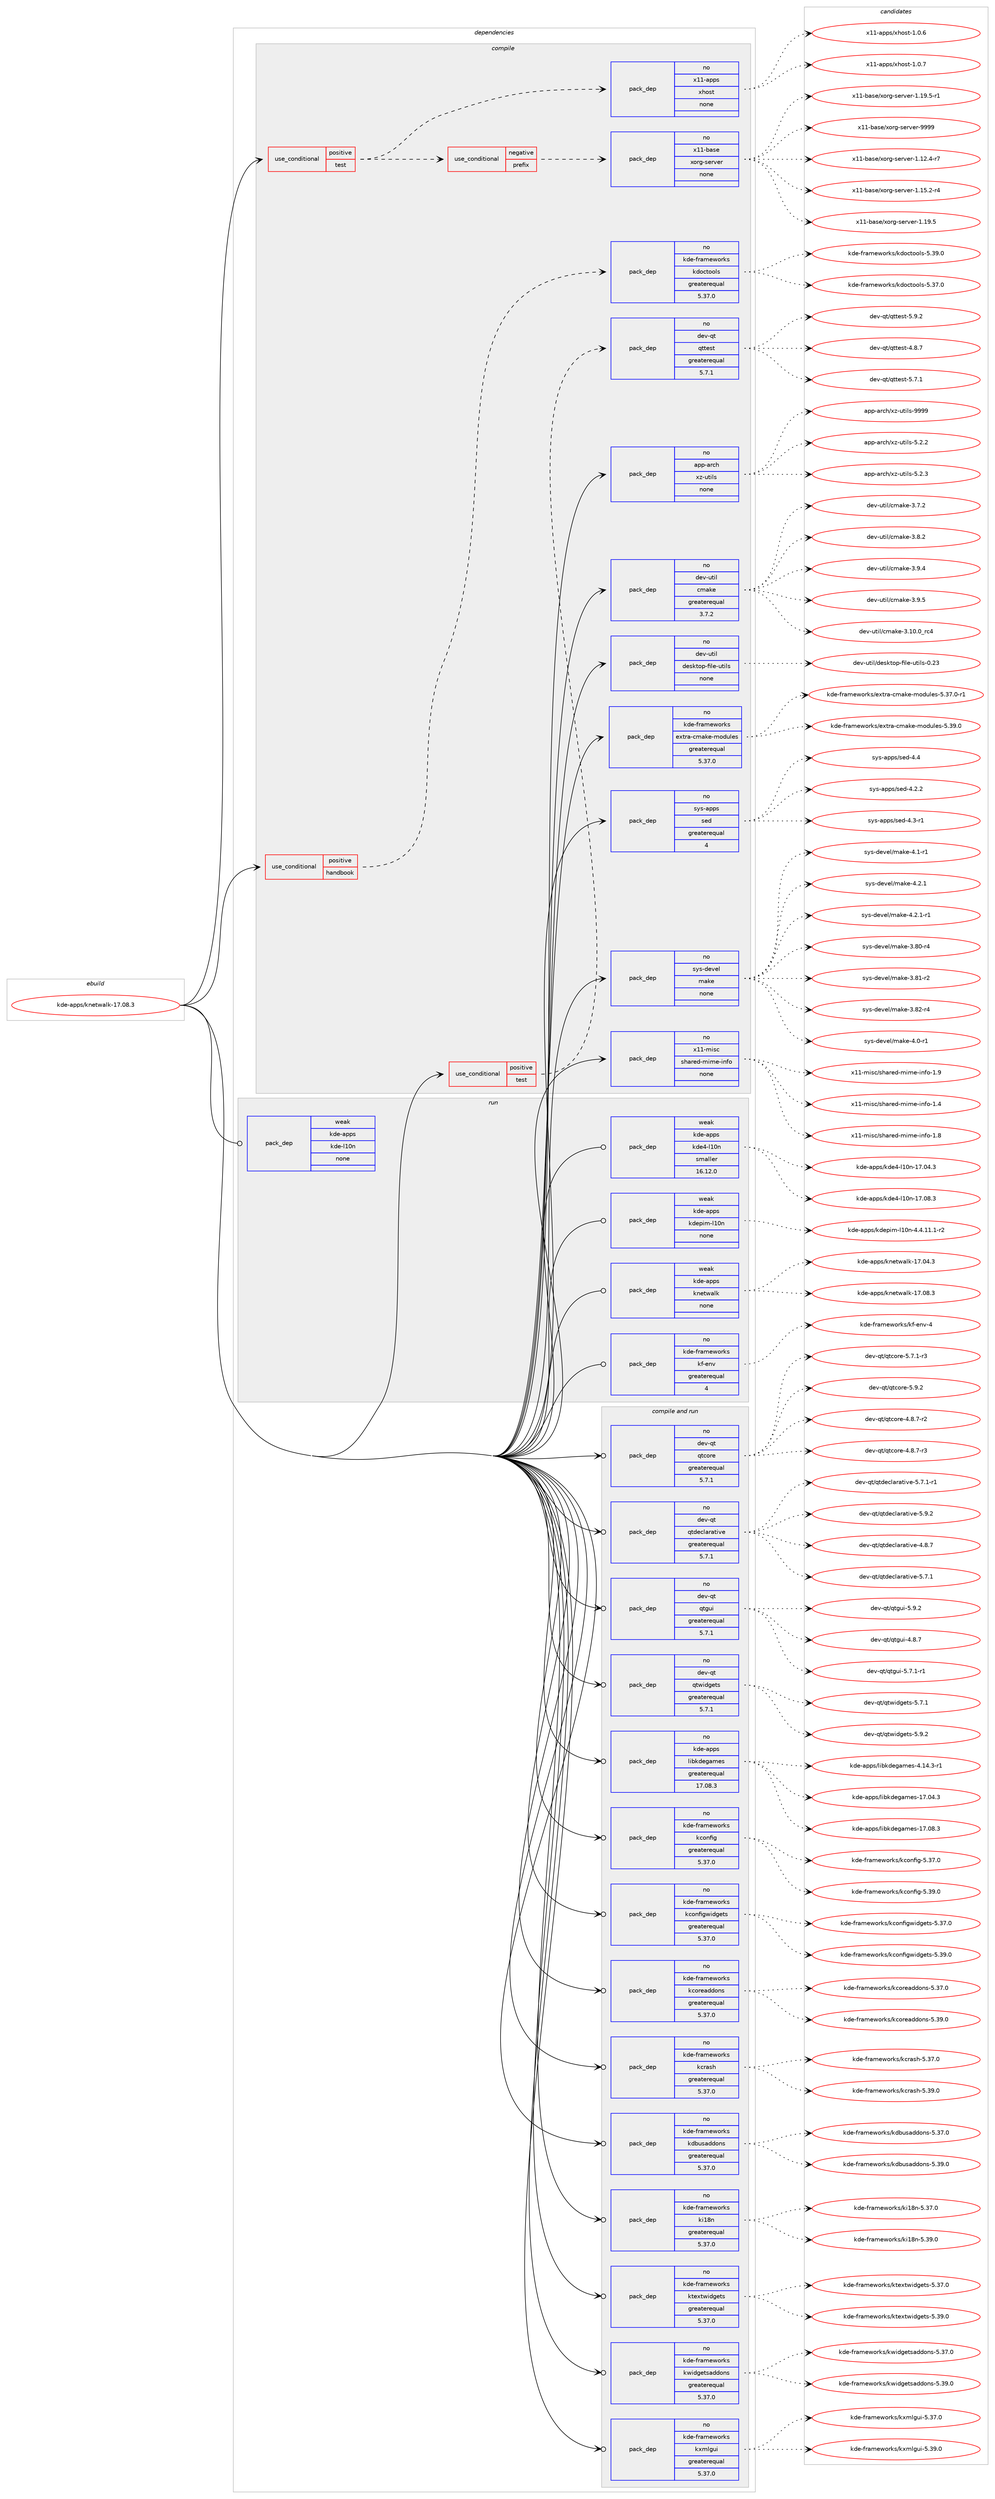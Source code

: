 digraph prolog {

# *************
# Graph options
# *************

newrank=true;
concentrate=true;
compound=true;
graph [rankdir=LR,fontname=Helvetica,fontsize=10,ranksep=1.5];#, ranksep=2.5, nodesep=0.2];
edge  [arrowhead=vee];
node  [fontname=Helvetica,fontsize=10];

# **********
# The ebuild
# **********

subgraph cluster_leftcol {
color=gray;
rank=same;
label=<<i>ebuild</i>>;
id [label="kde-apps/knetwalk-17.08.3", color=red, width=4, href="../kde-apps/knetwalk-17.08.3.svg"];
}

# ****************
# The dependencies
# ****************

subgraph cluster_midcol {
color=gray;
label=<<i>dependencies</i>>;
subgraph cluster_compile {
fillcolor="#eeeeee";
style=filled;
label=<<i>compile</i>>;
subgraph cond82949 {
dependency322332 [label=<<TABLE BORDER="0" CELLBORDER="1" CELLSPACING="0" CELLPADDING="4"><TR><TD ROWSPAN="3" CELLPADDING="10">use_conditional</TD></TR><TR><TD>positive</TD></TR><TR><TD>handbook</TD></TR></TABLE>>, shape=none, color=red];
subgraph pack234389 {
dependency322333 [label=<<TABLE BORDER="0" CELLBORDER="1" CELLSPACING="0" CELLPADDING="4" WIDTH="220"><TR><TD ROWSPAN="6" CELLPADDING="30">pack_dep</TD></TR><TR><TD WIDTH="110">no</TD></TR><TR><TD>kde-frameworks</TD></TR><TR><TD>kdoctools</TD></TR><TR><TD>greaterequal</TD></TR><TR><TD>5.37.0</TD></TR></TABLE>>, shape=none, color=blue];
}
dependency322332:e -> dependency322333:w [weight=20,style="dashed",arrowhead="vee"];
}
id:e -> dependency322332:w [weight=20,style="solid",arrowhead="vee"];
subgraph cond82950 {
dependency322334 [label=<<TABLE BORDER="0" CELLBORDER="1" CELLSPACING="0" CELLPADDING="4"><TR><TD ROWSPAN="3" CELLPADDING="10">use_conditional</TD></TR><TR><TD>positive</TD></TR><TR><TD>test</TD></TR></TABLE>>, shape=none, color=red];
subgraph cond82951 {
dependency322335 [label=<<TABLE BORDER="0" CELLBORDER="1" CELLSPACING="0" CELLPADDING="4"><TR><TD ROWSPAN="3" CELLPADDING="10">use_conditional</TD></TR><TR><TD>negative</TD></TR><TR><TD>prefix</TD></TR></TABLE>>, shape=none, color=red];
subgraph pack234390 {
dependency322336 [label=<<TABLE BORDER="0" CELLBORDER="1" CELLSPACING="0" CELLPADDING="4" WIDTH="220"><TR><TD ROWSPAN="6" CELLPADDING="30">pack_dep</TD></TR><TR><TD WIDTH="110">no</TD></TR><TR><TD>x11-base</TD></TR><TR><TD>xorg-server</TD></TR><TR><TD>none</TD></TR><TR><TD></TD></TR></TABLE>>, shape=none, color=blue];
}
dependency322335:e -> dependency322336:w [weight=20,style="dashed",arrowhead="vee"];
}
dependency322334:e -> dependency322335:w [weight=20,style="dashed",arrowhead="vee"];
subgraph pack234391 {
dependency322337 [label=<<TABLE BORDER="0" CELLBORDER="1" CELLSPACING="0" CELLPADDING="4" WIDTH="220"><TR><TD ROWSPAN="6" CELLPADDING="30">pack_dep</TD></TR><TR><TD WIDTH="110">no</TD></TR><TR><TD>x11-apps</TD></TR><TR><TD>xhost</TD></TR><TR><TD>none</TD></TR><TR><TD></TD></TR></TABLE>>, shape=none, color=blue];
}
dependency322334:e -> dependency322337:w [weight=20,style="dashed",arrowhead="vee"];
}
id:e -> dependency322334:w [weight=20,style="solid",arrowhead="vee"];
subgraph cond82952 {
dependency322338 [label=<<TABLE BORDER="0" CELLBORDER="1" CELLSPACING="0" CELLPADDING="4"><TR><TD ROWSPAN="3" CELLPADDING="10">use_conditional</TD></TR><TR><TD>positive</TD></TR><TR><TD>test</TD></TR></TABLE>>, shape=none, color=red];
subgraph pack234392 {
dependency322339 [label=<<TABLE BORDER="0" CELLBORDER="1" CELLSPACING="0" CELLPADDING="4" WIDTH="220"><TR><TD ROWSPAN="6" CELLPADDING="30">pack_dep</TD></TR><TR><TD WIDTH="110">no</TD></TR><TR><TD>dev-qt</TD></TR><TR><TD>qttest</TD></TR><TR><TD>greaterequal</TD></TR><TR><TD>5.7.1</TD></TR></TABLE>>, shape=none, color=blue];
}
dependency322338:e -> dependency322339:w [weight=20,style="dashed",arrowhead="vee"];
}
id:e -> dependency322338:w [weight=20,style="solid",arrowhead="vee"];
subgraph pack234393 {
dependency322340 [label=<<TABLE BORDER="0" CELLBORDER="1" CELLSPACING="0" CELLPADDING="4" WIDTH="220"><TR><TD ROWSPAN="6" CELLPADDING="30">pack_dep</TD></TR><TR><TD WIDTH="110">no</TD></TR><TR><TD>app-arch</TD></TR><TR><TD>xz-utils</TD></TR><TR><TD>none</TD></TR><TR><TD></TD></TR></TABLE>>, shape=none, color=blue];
}
id:e -> dependency322340:w [weight=20,style="solid",arrowhead="vee"];
subgraph pack234394 {
dependency322341 [label=<<TABLE BORDER="0" CELLBORDER="1" CELLSPACING="0" CELLPADDING="4" WIDTH="220"><TR><TD ROWSPAN="6" CELLPADDING="30">pack_dep</TD></TR><TR><TD WIDTH="110">no</TD></TR><TR><TD>dev-util</TD></TR><TR><TD>cmake</TD></TR><TR><TD>greaterequal</TD></TR><TR><TD>3.7.2</TD></TR></TABLE>>, shape=none, color=blue];
}
id:e -> dependency322341:w [weight=20,style="solid",arrowhead="vee"];
subgraph pack234395 {
dependency322342 [label=<<TABLE BORDER="0" CELLBORDER="1" CELLSPACING="0" CELLPADDING="4" WIDTH="220"><TR><TD ROWSPAN="6" CELLPADDING="30">pack_dep</TD></TR><TR><TD WIDTH="110">no</TD></TR><TR><TD>dev-util</TD></TR><TR><TD>desktop-file-utils</TD></TR><TR><TD>none</TD></TR><TR><TD></TD></TR></TABLE>>, shape=none, color=blue];
}
id:e -> dependency322342:w [weight=20,style="solid",arrowhead="vee"];
subgraph pack234396 {
dependency322343 [label=<<TABLE BORDER="0" CELLBORDER="1" CELLSPACING="0" CELLPADDING="4" WIDTH="220"><TR><TD ROWSPAN="6" CELLPADDING="30">pack_dep</TD></TR><TR><TD WIDTH="110">no</TD></TR><TR><TD>kde-frameworks</TD></TR><TR><TD>extra-cmake-modules</TD></TR><TR><TD>greaterequal</TD></TR><TR><TD>5.37.0</TD></TR></TABLE>>, shape=none, color=blue];
}
id:e -> dependency322343:w [weight=20,style="solid",arrowhead="vee"];
subgraph pack234397 {
dependency322344 [label=<<TABLE BORDER="0" CELLBORDER="1" CELLSPACING="0" CELLPADDING="4" WIDTH="220"><TR><TD ROWSPAN="6" CELLPADDING="30">pack_dep</TD></TR><TR><TD WIDTH="110">no</TD></TR><TR><TD>sys-apps</TD></TR><TR><TD>sed</TD></TR><TR><TD>greaterequal</TD></TR><TR><TD>4</TD></TR></TABLE>>, shape=none, color=blue];
}
id:e -> dependency322344:w [weight=20,style="solid",arrowhead="vee"];
subgraph pack234398 {
dependency322345 [label=<<TABLE BORDER="0" CELLBORDER="1" CELLSPACING="0" CELLPADDING="4" WIDTH="220"><TR><TD ROWSPAN="6" CELLPADDING="30">pack_dep</TD></TR><TR><TD WIDTH="110">no</TD></TR><TR><TD>sys-devel</TD></TR><TR><TD>make</TD></TR><TR><TD>none</TD></TR><TR><TD></TD></TR></TABLE>>, shape=none, color=blue];
}
id:e -> dependency322345:w [weight=20,style="solid",arrowhead="vee"];
subgraph pack234399 {
dependency322346 [label=<<TABLE BORDER="0" CELLBORDER="1" CELLSPACING="0" CELLPADDING="4" WIDTH="220"><TR><TD ROWSPAN="6" CELLPADDING="30">pack_dep</TD></TR><TR><TD WIDTH="110">no</TD></TR><TR><TD>x11-misc</TD></TR><TR><TD>shared-mime-info</TD></TR><TR><TD>none</TD></TR><TR><TD></TD></TR></TABLE>>, shape=none, color=blue];
}
id:e -> dependency322346:w [weight=20,style="solid",arrowhead="vee"];
}
subgraph cluster_compileandrun {
fillcolor="#eeeeee";
style=filled;
label=<<i>compile and run</i>>;
subgraph pack234400 {
dependency322347 [label=<<TABLE BORDER="0" CELLBORDER="1" CELLSPACING="0" CELLPADDING="4" WIDTH="220"><TR><TD ROWSPAN="6" CELLPADDING="30">pack_dep</TD></TR><TR><TD WIDTH="110">no</TD></TR><TR><TD>dev-qt</TD></TR><TR><TD>qtcore</TD></TR><TR><TD>greaterequal</TD></TR><TR><TD>5.7.1</TD></TR></TABLE>>, shape=none, color=blue];
}
id:e -> dependency322347:w [weight=20,style="solid",arrowhead="odotvee"];
subgraph pack234401 {
dependency322348 [label=<<TABLE BORDER="0" CELLBORDER="1" CELLSPACING="0" CELLPADDING="4" WIDTH="220"><TR><TD ROWSPAN="6" CELLPADDING="30">pack_dep</TD></TR><TR><TD WIDTH="110">no</TD></TR><TR><TD>dev-qt</TD></TR><TR><TD>qtdeclarative</TD></TR><TR><TD>greaterequal</TD></TR><TR><TD>5.7.1</TD></TR></TABLE>>, shape=none, color=blue];
}
id:e -> dependency322348:w [weight=20,style="solid",arrowhead="odotvee"];
subgraph pack234402 {
dependency322349 [label=<<TABLE BORDER="0" CELLBORDER="1" CELLSPACING="0" CELLPADDING="4" WIDTH="220"><TR><TD ROWSPAN="6" CELLPADDING="30">pack_dep</TD></TR><TR><TD WIDTH="110">no</TD></TR><TR><TD>dev-qt</TD></TR><TR><TD>qtgui</TD></TR><TR><TD>greaterequal</TD></TR><TR><TD>5.7.1</TD></TR></TABLE>>, shape=none, color=blue];
}
id:e -> dependency322349:w [weight=20,style="solid",arrowhead="odotvee"];
subgraph pack234403 {
dependency322350 [label=<<TABLE BORDER="0" CELLBORDER="1" CELLSPACING="0" CELLPADDING="4" WIDTH="220"><TR><TD ROWSPAN="6" CELLPADDING="30">pack_dep</TD></TR><TR><TD WIDTH="110">no</TD></TR><TR><TD>dev-qt</TD></TR><TR><TD>qtwidgets</TD></TR><TR><TD>greaterequal</TD></TR><TR><TD>5.7.1</TD></TR></TABLE>>, shape=none, color=blue];
}
id:e -> dependency322350:w [weight=20,style="solid",arrowhead="odotvee"];
subgraph pack234404 {
dependency322351 [label=<<TABLE BORDER="0" CELLBORDER="1" CELLSPACING="0" CELLPADDING="4" WIDTH="220"><TR><TD ROWSPAN="6" CELLPADDING="30">pack_dep</TD></TR><TR><TD WIDTH="110">no</TD></TR><TR><TD>kde-apps</TD></TR><TR><TD>libkdegames</TD></TR><TR><TD>greaterequal</TD></TR><TR><TD>17.08.3</TD></TR></TABLE>>, shape=none, color=blue];
}
id:e -> dependency322351:w [weight=20,style="solid",arrowhead="odotvee"];
subgraph pack234405 {
dependency322352 [label=<<TABLE BORDER="0" CELLBORDER="1" CELLSPACING="0" CELLPADDING="4" WIDTH="220"><TR><TD ROWSPAN="6" CELLPADDING="30">pack_dep</TD></TR><TR><TD WIDTH="110">no</TD></TR><TR><TD>kde-frameworks</TD></TR><TR><TD>kconfig</TD></TR><TR><TD>greaterequal</TD></TR><TR><TD>5.37.0</TD></TR></TABLE>>, shape=none, color=blue];
}
id:e -> dependency322352:w [weight=20,style="solid",arrowhead="odotvee"];
subgraph pack234406 {
dependency322353 [label=<<TABLE BORDER="0" CELLBORDER="1" CELLSPACING="0" CELLPADDING="4" WIDTH="220"><TR><TD ROWSPAN="6" CELLPADDING="30">pack_dep</TD></TR><TR><TD WIDTH="110">no</TD></TR><TR><TD>kde-frameworks</TD></TR><TR><TD>kconfigwidgets</TD></TR><TR><TD>greaterequal</TD></TR><TR><TD>5.37.0</TD></TR></TABLE>>, shape=none, color=blue];
}
id:e -> dependency322353:w [weight=20,style="solid",arrowhead="odotvee"];
subgraph pack234407 {
dependency322354 [label=<<TABLE BORDER="0" CELLBORDER="1" CELLSPACING="0" CELLPADDING="4" WIDTH="220"><TR><TD ROWSPAN="6" CELLPADDING="30">pack_dep</TD></TR><TR><TD WIDTH="110">no</TD></TR><TR><TD>kde-frameworks</TD></TR><TR><TD>kcoreaddons</TD></TR><TR><TD>greaterequal</TD></TR><TR><TD>5.37.0</TD></TR></TABLE>>, shape=none, color=blue];
}
id:e -> dependency322354:w [weight=20,style="solid",arrowhead="odotvee"];
subgraph pack234408 {
dependency322355 [label=<<TABLE BORDER="0" CELLBORDER="1" CELLSPACING="0" CELLPADDING="4" WIDTH="220"><TR><TD ROWSPAN="6" CELLPADDING="30">pack_dep</TD></TR><TR><TD WIDTH="110">no</TD></TR><TR><TD>kde-frameworks</TD></TR><TR><TD>kcrash</TD></TR><TR><TD>greaterequal</TD></TR><TR><TD>5.37.0</TD></TR></TABLE>>, shape=none, color=blue];
}
id:e -> dependency322355:w [weight=20,style="solid",arrowhead="odotvee"];
subgraph pack234409 {
dependency322356 [label=<<TABLE BORDER="0" CELLBORDER="1" CELLSPACING="0" CELLPADDING="4" WIDTH="220"><TR><TD ROWSPAN="6" CELLPADDING="30">pack_dep</TD></TR><TR><TD WIDTH="110">no</TD></TR><TR><TD>kde-frameworks</TD></TR><TR><TD>kdbusaddons</TD></TR><TR><TD>greaterequal</TD></TR><TR><TD>5.37.0</TD></TR></TABLE>>, shape=none, color=blue];
}
id:e -> dependency322356:w [weight=20,style="solid",arrowhead="odotvee"];
subgraph pack234410 {
dependency322357 [label=<<TABLE BORDER="0" CELLBORDER="1" CELLSPACING="0" CELLPADDING="4" WIDTH="220"><TR><TD ROWSPAN="6" CELLPADDING="30">pack_dep</TD></TR><TR><TD WIDTH="110">no</TD></TR><TR><TD>kde-frameworks</TD></TR><TR><TD>ki18n</TD></TR><TR><TD>greaterequal</TD></TR><TR><TD>5.37.0</TD></TR></TABLE>>, shape=none, color=blue];
}
id:e -> dependency322357:w [weight=20,style="solid",arrowhead="odotvee"];
subgraph pack234411 {
dependency322358 [label=<<TABLE BORDER="0" CELLBORDER="1" CELLSPACING="0" CELLPADDING="4" WIDTH="220"><TR><TD ROWSPAN="6" CELLPADDING="30">pack_dep</TD></TR><TR><TD WIDTH="110">no</TD></TR><TR><TD>kde-frameworks</TD></TR><TR><TD>ktextwidgets</TD></TR><TR><TD>greaterequal</TD></TR><TR><TD>5.37.0</TD></TR></TABLE>>, shape=none, color=blue];
}
id:e -> dependency322358:w [weight=20,style="solid",arrowhead="odotvee"];
subgraph pack234412 {
dependency322359 [label=<<TABLE BORDER="0" CELLBORDER="1" CELLSPACING="0" CELLPADDING="4" WIDTH="220"><TR><TD ROWSPAN="6" CELLPADDING="30">pack_dep</TD></TR><TR><TD WIDTH="110">no</TD></TR><TR><TD>kde-frameworks</TD></TR><TR><TD>kwidgetsaddons</TD></TR><TR><TD>greaterequal</TD></TR><TR><TD>5.37.0</TD></TR></TABLE>>, shape=none, color=blue];
}
id:e -> dependency322359:w [weight=20,style="solid",arrowhead="odotvee"];
subgraph pack234413 {
dependency322360 [label=<<TABLE BORDER="0" CELLBORDER="1" CELLSPACING="0" CELLPADDING="4" WIDTH="220"><TR><TD ROWSPAN="6" CELLPADDING="30">pack_dep</TD></TR><TR><TD WIDTH="110">no</TD></TR><TR><TD>kde-frameworks</TD></TR><TR><TD>kxmlgui</TD></TR><TR><TD>greaterequal</TD></TR><TR><TD>5.37.0</TD></TR></TABLE>>, shape=none, color=blue];
}
id:e -> dependency322360:w [weight=20,style="solid",arrowhead="odotvee"];
}
subgraph cluster_run {
fillcolor="#eeeeee";
style=filled;
label=<<i>run</i>>;
subgraph pack234414 {
dependency322361 [label=<<TABLE BORDER="0" CELLBORDER="1" CELLSPACING="0" CELLPADDING="4" WIDTH="220"><TR><TD ROWSPAN="6" CELLPADDING="30">pack_dep</TD></TR><TR><TD WIDTH="110">no</TD></TR><TR><TD>kde-frameworks</TD></TR><TR><TD>kf-env</TD></TR><TR><TD>greaterequal</TD></TR><TR><TD>4</TD></TR></TABLE>>, shape=none, color=blue];
}
id:e -> dependency322361:w [weight=20,style="solid",arrowhead="odot"];
subgraph pack234415 {
dependency322362 [label=<<TABLE BORDER="0" CELLBORDER="1" CELLSPACING="0" CELLPADDING="4" WIDTH="220"><TR><TD ROWSPAN="6" CELLPADDING="30">pack_dep</TD></TR><TR><TD WIDTH="110">weak</TD></TR><TR><TD>kde-apps</TD></TR><TR><TD>kde-l10n</TD></TR><TR><TD>none</TD></TR><TR><TD></TD></TR></TABLE>>, shape=none, color=blue];
}
id:e -> dependency322362:w [weight=20,style="solid",arrowhead="odot"];
subgraph pack234416 {
dependency322363 [label=<<TABLE BORDER="0" CELLBORDER="1" CELLSPACING="0" CELLPADDING="4" WIDTH="220"><TR><TD ROWSPAN="6" CELLPADDING="30">pack_dep</TD></TR><TR><TD WIDTH="110">weak</TD></TR><TR><TD>kde-apps</TD></TR><TR><TD>kde4-l10n</TD></TR><TR><TD>smaller</TD></TR><TR><TD>16.12.0</TD></TR></TABLE>>, shape=none, color=blue];
}
id:e -> dependency322363:w [weight=20,style="solid",arrowhead="odot"];
subgraph pack234417 {
dependency322364 [label=<<TABLE BORDER="0" CELLBORDER="1" CELLSPACING="0" CELLPADDING="4" WIDTH="220"><TR><TD ROWSPAN="6" CELLPADDING="30">pack_dep</TD></TR><TR><TD WIDTH="110">weak</TD></TR><TR><TD>kde-apps</TD></TR><TR><TD>kdepim-l10n</TD></TR><TR><TD>none</TD></TR><TR><TD></TD></TR></TABLE>>, shape=none, color=blue];
}
id:e -> dependency322364:w [weight=20,style="solid",arrowhead="odot"];
subgraph pack234418 {
dependency322365 [label=<<TABLE BORDER="0" CELLBORDER="1" CELLSPACING="0" CELLPADDING="4" WIDTH="220"><TR><TD ROWSPAN="6" CELLPADDING="30">pack_dep</TD></TR><TR><TD WIDTH="110">weak</TD></TR><TR><TD>kde-apps</TD></TR><TR><TD>knetwalk</TD></TR><TR><TD>none</TD></TR><TR><TD></TD></TR></TABLE>>, shape=none, color=blue];
}
id:e -> dependency322365:w [weight=20,style="solid",arrowhead="odot"];
}
}

# **************
# The candidates
# **************

subgraph cluster_choices {
rank=same;
color=gray;
label=<<i>candidates</i>>;

subgraph choice234389 {
color=black;
nodesep=1;
choice1071001014510211497109101119111114107115471071001119911611111110811545534651554648 [label="kde-frameworks/kdoctools-5.37.0", color=red, width=4,href="../kde-frameworks/kdoctools-5.37.0.svg"];
choice1071001014510211497109101119111114107115471071001119911611111110811545534651574648 [label="kde-frameworks/kdoctools-5.39.0", color=red, width=4,href="../kde-frameworks/kdoctools-5.39.0.svg"];
dependency322333:e -> choice1071001014510211497109101119111114107115471071001119911611111110811545534651554648:w [style=dotted,weight="100"];
dependency322333:e -> choice1071001014510211497109101119111114107115471071001119911611111110811545534651574648:w [style=dotted,weight="100"];
}
subgraph choice234390 {
color=black;
nodesep=1;
choice12049494598971151014712011111410345115101114118101114454946495046524511455 [label="x11-base/xorg-server-1.12.4-r7", color=red, width=4,href="../x11-base/xorg-server-1.12.4-r7.svg"];
choice12049494598971151014712011111410345115101114118101114454946495346504511452 [label="x11-base/xorg-server-1.15.2-r4", color=red, width=4,href="../x11-base/xorg-server-1.15.2-r4.svg"];
choice1204949459897115101471201111141034511510111411810111445494649574653 [label="x11-base/xorg-server-1.19.5", color=red, width=4,href="../x11-base/xorg-server-1.19.5.svg"];
choice12049494598971151014712011111410345115101114118101114454946495746534511449 [label="x11-base/xorg-server-1.19.5-r1", color=red, width=4,href="../x11-base/xorg-server-1.19.5-r1.svg"];
choice120494945989711510147120111114103451151011141181011144557575757 [label="x11-base/xorg-server-9999", color=red, width=4,href="../x11-base/xorg-server-9999.svg"];
dependency322336:e -> choice12049494598971151014712011111410345115101114118101114454946495046524511455:w [style=dotted,weight="100"];
dependency322336:e -> choice12049494598971151014712011111410345115101114118101114454946495346504511452:w [style=dotted,weight="100"];
dependency322336:e -> choice1204949459897115101471201111141034511510111411810111445494649574653:w [style=dotted,weight="100"];
dependency322336:e -> choice12049494598971151014712011111410345115101114118101114454946495746534511449:w [style=dotted,weight="100"];
dependency322336:e -> choice120494945989711510147120111114103451151011141181011144557575757:w [style=dotted,weight="100"];
}
subgraph choice234391 {
color=black;
nodesep=1;
choice1204949459711211211547120104111115116454946484654 [label="x11-apps/xhost-1.0.6", color=red, width=4,href="../x11-apps/xhost-1.0.6.svg"];
choice1204949459711211211547120104111115116454946484655 [label="x11-apps/xhost-1.0.7", color=red, width=4,href="../x11-apps/xhost-1.0.7.svg"];
dependency322337:e -> choice1204949459711211211547120104111115116454946484654:w [style=dotted,weight="100"];
dependency322337:e -> choice1204949459711211211547120104111115116454946484655:w [style=dotted,weight="100"];
}
subgraph choice234392 {
color=black;
nodesep=1;
choice1001011184511311647113116116101115116455246564655 [label="dev-qt/qttest-4.8.7", color=red, width=4,href="../dev-qt/qttest-4.8.7.svg"];
choice1001011184511311647113116116101115116455346554649 [label="dev-qt/qttest-5.7.1", color=red, width=4,href="../dev-qt/qttest-5.7.1.svg"];
choice1001011184511311647113116116101115116455346574650 [label="dev-qt/qttest-5.9.2", color=red, width=4,href="../dev-qt/qttest-5.9.2.svg"];
dependency322339:e -> choice1001011184511311647113116116101115116455246564655:w [style=dotted,weight="100"];
dependency322339:e -> choice1001011184511311647113116116101115116455346554649:w [style=dotted,weight="100"];
dependency322339:e -> choice1001011184511311647113116116101115116455346574650:w [style=dotted,weight="100"];
}
subgraph choice234393 {
color=black;
nodesep=1;
choice971121124597114991044712012245117116105108115455346504650 [label="app-arch/xz-utils-5.2.2", color=red, width=4,href="../app-arch/xz-utils-5.2.2.svg"];
choice971121124597114991044712012245117116105108115455346504651 [label="app-arch/xz-utils-5.2.3", color=red, width=4,href="../app-arch/xz-utils-5.2.3.svg"];
choice9711211245971149910447120122451171161051081154557575757 [label="app-arch/xz-utils-9999", color=red, width=4,href="../app-arch/xz-utils-9999.svg"];
dependency322340:e -> choice971121124597114991044712012245117116105108115455346504650:w [style=dotted,weight="100"];
dependency322340:e -> choice971121124597114991044712012245117116105108115455346504651:w [style=dotted,weight="100"];
dependency322340:e -> choice9711211245971149910447120122451171161051081154557575757:w [style=dotted,weight="100"];
}
subgraph choice234394 {
color=black;
nodesep=1;
choice1001011184511711610510847991099710710145514649484648951149952 [label="dev-util/cmake-3.10.0_rc4", color=red, width=4,href="../dev-util/cmake-3.10.0_rc4.svg"];
choice10010111845117116105108479910997107101455146554650 [label="dev-util/cmake-3.7.2", color=red, width=4,href="../dev-util/cmake-3.7.2.svg"];
choice10010111845117116105108479910997107101455146564650 [label="dev-util/cmake-3.8.2", color=red, width=4,href="../dev-util/cmake-3.8.2.svg"];
choice10010111845117116105108479910997107101455146574652 [label="dev-util/cmake-3.9.4", color=red, width=4,href="../dev-util/cmake-3.9.4.svg"];
choice10010111845117116105108479910997107101455146574653 [label="dev-util/cmake-3.9.5", color=red, width=4,href="../dev-util/cmake-3.9.5.svg"];
dependency322341:e -> choice1001011184511711610510847991099710710145514649484648951149952:w [style=dotted,weight="100"];
dependency322341:e -> choice10010111845117116105108479910997107101455146554650:w [style=dotted,weight="100"];
dependency322341:e -> choice10010111845117116105108479910997107101455146564650:w [style=dotted,weight="100"];
dependency322341:e -> choice10010111845117116105108479910997107101455146574652:w [style=dotted,weight="100"];
dependency322341:e -> choice10010111845117116105108479910997107101455146574653:w [style=dotted,weight="100"];
}
subgraph choice234395 {
color=black;
nodesep=1;
choice100101118451171161051084710010111510711611111245102105108101451171161051081154548465051 [label="dev-util/desktop-file-utils-0.23", color=red, width=4,href="../dev-util/desktop-file-utils-0.23.svg"];
dependency322342:e -> choice100101118451171161051084710010111510711611111245102105108101451171161051081154548465051:w [style=dotted,weight="100"];
}
subgraph choice234396 {
color=black;
nodesep=1;
choice1071001014510211497109101119111114107115471011201161149745991099710710145109111100117108101115455346515546484511449 [label="kde-frameworks/extra-cmake-modules-5.37.0-r1", color=red, width=4,href="../kde-frameworks/extra-cmake-modules-5.37.0-r1.svg"];
choice107100101451021149710910111911111410711547101120116114974599109971071014510911110011710810111545534651574648 [label="kde-frameworks/extra-cmake-modules-5.39.0", color=red, width=4,href="../kde-frameworks/extra-cmake-modules-5.39.0.svg"];
dependency322343:e -> choice1071001014510211497109101119111114107115471011201161149745991099710710145109111100117108101115455346515546484511449:w [style=dotted,weight="100"];
dependency322343:e -> choice107100101451021149710910111911111410711547101120116114974599109971071014510911110011710810111545534651574648:w [style=dotted,weight="100"];
}
subgraph choice234397 {
color=black;
nodesep=1;
choice115121115459711211211547115101100455246504650 [label="sys-apps/sed-4.2.2", color=red, width=4,href="../sys-apps/sed-4.2.2.svg"];
choice115121115459711211211547115101100455246514511449 [label="sys-apps/sed-4.3-r1", color=red, width=4,href="../sys-apps/sed-4.3-r1.svg"];
choice11512111545971121121154711510110045524652 [label="sys-apps/sed-4.4", color=red, width=4,href="../sys-apps/sed-4.4.svg"];
dependency322344:e -> choice115121115459711211211547115101100455246504650:w [style=dotted,weight="100"];
dependency322344:e -> choice115121115459711211211547115101100455246514511449:w [style=dotted,weight="100"];
dependency322344:e -> choice11512111545971121121154711510110045524652:w [style=dotted,weight="100"];
}
subgraph choice234398 {
color=black;
nodesep=1;
choice11512111545100101118101108471099710710145514656484511452 [label="sys-devel/make-3.80-r4", color=red, width=4,href="../sys-devel/make-3.80-r4.svg"];
choice11512111545100101118101108471099710710145514656494511450 [label="sys-devel/make-3.81-r2", color=red, width=4,href="../sys-devel/make-3.81-r2.svg"];
choice11512111545100101118101108471099710710145514656504511452 [label="sys-devel/make-3.82-r4", color=red, width=4,href="../sys-devel/make-3.82-r4.svg"];
choice115121115451001011181011084710997107101455246484511449 [label="sys-devel/make-4.0-r1", color=red, width=4,href="../sys-devel/make-4.0-r1.svg"];
choice115121115451001011181011084710997107101455246494511449 [label="sys-devel/make-4.1-r1", color=red, width=4,href="../sys-devel/make-4.1-r1.svg"];
choice115121115451001011181011084710997107101455246504649 [label="sys-devel/make-4.2.1", color=red, width=4,href="../sys-devel/make-4.2.1.svg"];
choice1151211154510010111810110847109971071014552465046494511449 [label="sys-devel/make-4.2.1-r1", color=red, width=4,href="../sys-devel/make-4.2.1-r1.svg"];
dependency322345:e -> choice11512111545100101118101108471099710710145514656484511452:w [style=dotted,weight="100"];
dependency322345:e -> choice11512111545100101118101108471099710710145514656494511450:w [style=dotted,weight="100"];
dependency322345:e -> choice11512111545100101118101108471099710710145514656504511452:w [style=dotted,weight="100"];
dependency322345:e -> choice115121115451001011181011084710997107101455246484511449:w [style=dotted,weight="100"];
dependency322345:e -> choice115121115451001011181011084710997107101455246494511449:w [style=dotted,weight="100"];
dependency322345:e -> choice115121115451001011181011084710997107101455246504649:w [style=dotted,weight="100"];
dependency322345:e -> choice1151211154510010111810110847109971071014552465046494511449:w [style=dotted,weight="100"];
}
subgraph choice234399 {
color=black;
nodesep=1;
choice120494945109105115994711510497114101100451091051091014510511010211145494652 [label="x11-misc/shared-mime-info-1.4", color=red, width=4,href="../x11-misc/shared-mime-info-1.4.svg"];
choice120494945109105115994711510497114101100451091051091014510511010211145494656 [label="x11-misc/shared-mime-info-1.8", color=red, width=4,href="../x11-misc/shared-mime-info-1.8.svg"];
choice120494945109105115994711510497114101100451091051091014510511010211145494657 [label="x11-misc/shared-mime-info-1.9", color=red, width=4,href="../x11-misc/shared-mime-info-1.9.svg"];
dependency322346:e -> choice120494945109105115994711510497114101100451091051091014510511010211145494652:w [style=dotted,weight="100"];
dependency322346:e -> choice120494945109105115994711510497114101100451091051091014510511010211145494656:w [style=dotted,weight="100"];
dependency322346:e -> choice120494945109105115994711510497114101100451091051091014510511010211145494657:w [style=dotted,weight="100"];
}
subgraph choice234400 {
color=black;
nodesep=1;
choice1001011184511311647113116991111141014552465646554511450 [label="dev-qt/qtcore-4.8.7-r2", color=red, width=4,href="../dev-qt/qtcore-4.8.7-r2.svg"];
choice1001011184511311647113116991111141014552465646554511451 [label="dev-qt/qtcore-4.8.7-r3", color=red, width=4,href="../dev-qt/qtcore-4.8.7-r3.svg"];
choice1001011184511311647113116991111141014553465546494511451 [label="dev-qt/qtcore-5.7.1-r3", color=red, width=4,href="../dev-qt/qtcore-5.7.1-r3.svg"];
choice100101118451131164711311699111114101455346574650 [label="dev-qt/qtcore-5.9.2", color=red, width=4,href="../dev-qt/qtcore-5.9.2.svg"];
dependency322347:e -> choice1001011184511311647113116991111141014552465646554511450:w [style=dotted,weight="100"];
dependency322347:e -> choice1001011184511311647113116991111141014552465646554511451:w [style=dotted,weight="100"];
dependency322347:e -> choice1001011184511311647113116991111141014553465546494511451:w [style=dotted,weight="100"];
dependency322347:e -> choice100101118451131164711311699111114101455346574650:w [style=dotted,weight="100"];
}
subgraph choice234401 {
color=black;
nodesep=1;
choice1001011184511311647113116100101991089711497116105118101455246564655 [label="dev-qt/qtdeclarative-4.8.7", color=red, width=4,href="../dev-qt/qtdeclarative-4.8.7.svg"];
choice1001011184511311647113116100101991089711497116105118101455346554649 [label="dev-qt/qtdeclarative-5.7.1", color=red, width=4,href="../dev-qt/qtdeclarative-5.7.1.svg"];
choice10010111845113116471131161001019910897114971161051181014553465546494511449 [label="dev-qt/qtdeclarative-5.7.1-r1", color=red, width=4,href="../dev-qt/qtdeclarative-5.7.1-r1.svg"];
choice1001011184511311647113116100101991089711497116105118101455346574650 [label="dev-qt/qtdeclarative-5.9.2", color=red, width=4,href="../dev-qt/qtdeclarative-5.9.2.svg"];
dependency322348:e -> choice1001011184511311647113116100101991089711497116105118101455246564655:w [style=dotted,weight="100"];
dependency322348:e -> choice1001011184511311647113116100101991089711497116105118101455346554649:w [style=dotted,weight="100"];
dependency322348:e -> choice10010111845113116471131161001019910897114971161051181014553465546494511449:w [style=dotted,weight="100"];
dependency322348:e -> choice1001011184511311647113116100101991089711497116105118101455346574650:w [style=dotted,weight="100"];
}
subgraph choice234402 {
color=black;
nodesep=1;
choice1001011184511311647113116103117105455246564655 [label="dev-qt/qtgui-4.8.7", color=red, width=4,href="../dev-qt/qtgui-4.8.7.svg"];
choice10010111845113116471131161031171054553465546494511449 [label="dev-qt/qtgui-5.7.1-r1", color=red, width=4,href="../dev-qt/qtgui-5.7.1-r1.svg"];
choice1001011184511311647113116103117105455346574650 [label="dev-qt/qtgui-5.9.2", color=red, width=4,href="../dev-qt/qtgui-5.9.2.svg"];
dependency322349:e -> choice1001011184511311647113116103117105455246564655:w [style=dotted,weight="100"];
dependency322349:e -> choice10010111845113116471131161031171054553465546494511449:w [style=dotted,weight="100"];
dependency322349:e -> choice1001011184511311647113116103117105455346574650:w [style=dotted,weight="100"];
}
subgraph choice234403 {
color=black;
nodesep=1;
choice1001011184511311647113116119105100103101116115455346554649 [label="dev-qt/qtwidgets-5.7.1", color=red, width=4,href="../dev-qt/qtwidgets-5.7.1.svg"];
choice1001011184511311647113116119105100103101116115455346574650 [label="dev-qt/qtwidgets-5.9.2", color=red, width=4,href="../dev-qt/qtwidgets-5.9.2.svg"];
dependency322350:e -> choice1001011184511311647113116119105100103101116115455346554649:w [style=dotted,weight="100"];
dependency322350:e -> choice1001011184511311647113116119105100103101116115455346574650:w [style=dotted,weight="100"];
}
subgraph choice234404 {
color=black;
nodesep=1;
choice10710010145971121121154710810598107100101103971091011154549554648524651 [label="kde-apps/libkdegames-17.04.3", color=red, width=4,href="../kde-apps/libkdegames-17.04.3.svg"];
choice10710010145971121121154710810598107100101103971091011154549554648564651 [label="kde-apps/libkdegames-17.08.3", color=red, width=4,href="../kde-apps/libkdegames-17.08.3.svg"];
choice1071001014597112112115471081059810710010110397109101115455246495246514511449 [label="kde-apps/libkdegames-4.14.3-r1", color=red, width=4,href="../kde-apps/libkdegames-4.14.3-r1.svg"];
dependency322351:e -> choice10710010145971121121154710810598107100101103971091011154549554648524651:w [style=dotted,weight="100"];
dependency322351:e -> choice10710010145971121121154710810598107100101103971091011154549554648564651:w [style=dotted,weight="100"];
dependency322351:e -> choice1071001014597112112115471081059810710010110397109101115455246495246514511449:w [style=dotted,weight="100"];
}
subgraph choice234405 {
color=black;
nodesep=1;
choice1071001014510211497109101119111114107115471079911111010210510345534651554648 [label="kde-frameworks/kconfig-5.37.0", color=red, width=4,href="../kde-frameworks/kconfig-5.37.0.svg"];
choice1071001014510211497109101119111114107115471079911111010210510345534651574648 [label="kde-frameworks/kconfig-5.39.0", color=red, width=4,href="../kde-frameworks/kconfig-5.39.0.svg"];
dependency322352:e -> choice1071001014510211497109101119111114107115471079911111010210510345534651554648:w [style=dotted,weight="100"];
dependency322352:e -> choice1071001014510211497109101119111114107115471079911111010210510345534651574648:w [style=dotted,weight="100"];
}
subgraph choice234406 {
color=black;
nodesep=1;
choice1071001014510211497109101119111114107115471079911111010210510311910510010310111611545534651554648 [label="kde-frameworks/kconfigwidgets-5.37.0", color=red, width=4,href="../kde-frameworks/kconfigwidgets-5.37.0.svg"];
choice1071001014510211497109101119111114107115471079911111010210510311910510010310111611545534651574648 [label="kde-frameworks/kconfigwidgets-5.39.0", color=red, width=4,href="../kde-frameworks/kconfigwidgets-5.39.0.svg"];
dependency322353:e -> choice1071001014510211497109101119111114107115471079911111010210510311910510010310111611545534651554648:w [style=dotted,weight="100"];
dependency322353:e -> choice1071001014510211497109101119111114107115471079911111010210510311910510010310111611545534651574648:w [style=dotted,weight="100"];
}
subgraph choice234407 {
color=black;
nodesep=1;
choice107100101451021149710910111911111410711547107991111141019710010011111011545534651554648 [label="kde-frameworks/kcoreaddons-5.37.0", color=red, width=4,href="../kde-frameworks/kcoreaddons-5.37.0.svg"];
choice107100101451021149710910111911111410711547107991111141019710010011111011545534651574648 [label="kde-frameworks/kcoreaddons-5.39.0", color=red, width=4,href="../kde-frameworks/kcoreaddons-5.39.0.svg"];
dependency322354:e -> choice107100101451021149710910111911111410711547107991111141019710010011111011545534651554648:w [style=dotted,weight="100"];
dependency322354:e -> choice107100101451021149710910111911111410711547107991111141019710010011111011545534651574648:w [style=dotted,weight="100"];
}
subgraph choice234408 {
color=black;
nodesep=1;
choice107100101451021149710910111911111410711547107991149711510445534651554648 [label="kde-frameworks/kcrash-5.37.0", color=red, width=4,href="../kde-frameworks/kcrash-5.37.0.svg"];
choice107100101451021149710910111911111410711547107991149711510445534651574648 [label="kde-frameworks/kcrash-5.39.0", color=red, width=4,href="../kde-frameworks/kcrash-5.39.0.svg"];
dependency322355:e -> choice107100101451021149710910111911111410711547107991149711510445534651554648:w [style=dotted,weight="100"];
dependency322355:e -> choice107100101451021149710910111911111410711547107991149711510445534651574648:w [style=dotted,weight="100"];
}
subgraph choice234409 {
color=black;
nodesep=1;
choice107100101451021149710910111911111410711547107100981171159710010011111011545534651554648 [label="kde-frameworks/kdbusaddons-5.37.0", color=red, width=4,href="../kde-frameworks/kdbusaddons-5.37.0.svg"];
choice107100101451021149710910111911111410711547107100981171159710010011111011545534651574648 [label="kde-frameworks/kdbusaddons-5.39.0", color=red, width=4,href="../kde-frameworks/kdbusaddons-5.39.0.svg"];
dependency322356:e -> choice107100101451021149710910111911111410711547107100981171159710010011111011545534651554648:w [style=dotted,weight="100"];
dependency322356:e -> choice107100101451021149710910111911111410711547107100981171159710010011111011545534651574648:w [style=dotted,weight="100"];
}
subgraph choice234410 {
color=black;
nodesep=1;
choice107100101451021149710910111911111410711547107105495611045534651554648 [label="kde-frameworks/ki18n-5.37.0", color=red, width=4,href="../kde-frameworks/ki18n-5.37.0.svg"];
choice107100101451021149710910111911111410711547107105495611045534651574648 [label="kde-frameworks/ki18n-5.39.0", color=red, width=4,href="../kde-frameworks/ki18n-5.39.0.svg"];
dependency322357:e -> choice107100101451021149710910111911111410711547107105495611045534651554648:w [style=dotted,weight="100"];
dependency322357:e -> choice107100101451021149710910111911111410711547107105495611045534651574648:w [style=dotted,weight="100"];
}
subgraph choice234411 {
color=black;
nodesep=1;
choice10710010145102114971091011191111141071154710711610112011611910510010310111611545534651554648 [label="kde-frameworks/ktextwidgets-5.37.0", color=red, width=4,href="../kde-frameworks/ktextwidgets-5.37.0.svg"];
choice10710010145102114971091011191111141071154710711610112011611910510010310111611545534651574648 [label="kde-frameworks/ktextwidgets-5.39.0", color=red, width=4,href="../kde-frameworks/ktextwidgets-5.39.0.svg"];
dependency322358:e -> choice10710010145102114971091011191111141071154710711610112011611910510010310111611545534651554648:w [style=dotted,weight="100"];
dependency322358:e -> choice10710010145102114971091011191111141071154710711610112011611910510010310111611545534651574648:w [style=dotted,weight="100"];
}
subgraph choice234412 {
color=black;
nodesep=1;
choice1071001014510211497109101119111114107115471071191051001031011161159710010011111011545534651554648 [label="kde-frameworks/kwidgetsaddons-5.37.0", color=red, width=4,href="../kde-frameworks/kwidgetsaddons-5.37.0.svg"];
choice1071001014510211497109101119111114107115471071191051001031011161159710010011111011545534651574648 [label="kde-frameworks/kwidgetsaddons-5.39.0", color=red, width=4,href="../kde-frameworks/kwidgetsaddons-5.39.0.svg"];
dependency322359:e -> choice1071001014510211497109101119111114107115471071191051001031011161159710010011111011545534651554648:w [style=dotted,weight="100"];
dependency322359:e -> choice1071001014510211497109101119111114107115471071191051001031011161159710010011111011545534651574648:w [style=dotted,weight="100"];
}
subgraph choice234413 {
color=black;
nodesep=1;
choice10710010145102114971091011191111141071154710712010910810311710545534651554648 [label="kde-frameworks/kxmlgui-5.37.0", color=red, width=4,href="../kde-frameworks/kxmlgui-5.37.0.svg"];
choice10710010145102114971091011191111141071154710712010910810311710545534651574648 [label="kde-frameworks/kxmlgui-5.39.0", color=red, width=4,href="../kde-frameworks/kxmlgui-5.39.0.svg"];
dependency322360:e -> choice10710010145102114971091011191111141071154710712010910810311710545534651554648:w [style=dotted,weight="100"];
dependency322360:e -> choice10710010145102114971091011191111141071154710712010910810311710545534651574648:w [style=dotted,weight="100"];
}
subgraph choice234414 {
color=black;
nodesep=1;
choice107100101451021149710910111911111410711547107102451011101184552 [label="kde-frameworks/kf-env-4", color=red, width=4,href="../kde-frameworks/kf-env-4.svg"];
dependency322361:e -> choice107100101451021149710910111911111410711547107102451011101184552:w [style=dotted,weight="100"];
}
subgraph choice234415 {
color=black;
nodesep=1;
}
subgraph choice234416 {
color=black;
nodesep=1;
choice107100101459711211211547107100101524510849481104549554648524651 [label="kde-apps/kde4-l10n-17.04.3", color=red, width=4,href="../kde-apps/kde4-l10n-17.04.3.svg"];
choice107100101459711211211547107100101524510849481104549554648564651 [label="kde-apps/kde4-l10n-17.08.3", color=red, width=4,href="../kde-apps/kde4-l10n-17.08.3.svg"];
dependency322363:e -> choice107100101459711211211547107100101524510849481104549554648524651:w [style=dotted,weight="100"];
dependency322363:e -> choice107100101459711211211547107100101524510849481104549554648564651:w [style=dotted,weight="100"];
}
subgraph choice234417 {
color=black;
nodesep=1;
choice1071001014597112112115471071001011121051094510849481104552465246494946494511450 [label="kde-apps/kdepim-l10n-4.4.11.1-r2", color=red, width=4,href="../kde-apps/kdepim-l10n-4.4.11.1-r2.svg"];
dependency322364:e -> choice1071001014597112112115471071001011121051094510849481104552465246494946494511450:w [style=dotted,weight="100"];
}
subgraph choice234418 {
color=black;
nodesep=1;
choice107100101459711211211547107110101116119971081074549554648524651 [label="kde-apps/knetwalk-17.04.3", color=red, width=4,href="../kde-apps/knetwalk-17.04.3.svg"];
choice107100101459711211211547107110101116119971081074549554648564651 [label="kde-apps/knetwalk-17.08.3", color=red, width=4,href="../kde-apps/knetwalk-17.08.3.svg"];
dependency322365:e -> choice107100101459711211211547107110101116119971081074549554648524651:w [style=dotted,weight="100"];
dependency322365:e -> choice107100101459711211211547107110101116119971081074549554648564651:w [style=dotted,weight="100"];
}
}

}

